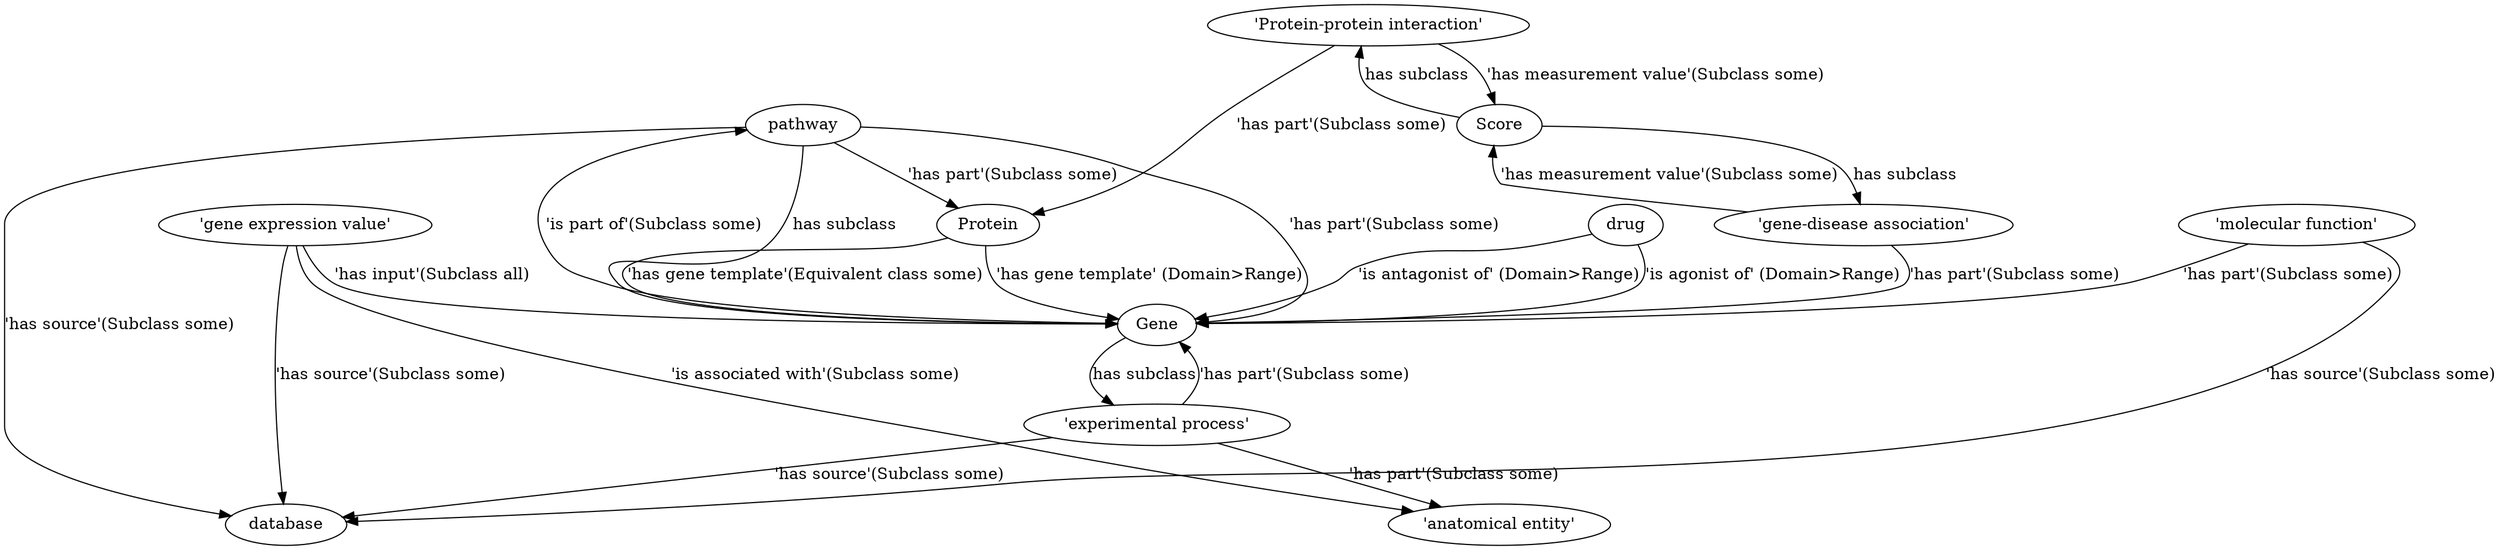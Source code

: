 digraph g {
	"pathway" -> "Gene" [label="has subclass"]
	"'Protein-protein interaction'" -> "Protein" [label="'has part'(Subclass some)"]
	"drug" -> "Gene" [label="'is antagonist of' (Domain>Range)"]
	"'gene-disease association'" -> "Gene" [label="'has part'(Subclass some)"]
	"Gene" -> "pathway" [label="'is part of'(Subclass some)"]
	"pathway" -> "database" [label="'has source'(Subclass some)"]
	"Gene" -> "'experimental process'" [label="has subclass"]
	"'experimental process'" -> "'anatomical entity'" [label="'has part'(Subclass some)"]
	"'experimental process'" -> "database" [label="'has source'(Subclass some)"]
	"'gene expression value'" -> "'anatomical entity'" [label="'is associated with'(Subclass some)"]
	"Protein" -> "Gene" [label="'has gene template' (Domain>Range)"]
	"'gene expression value'" -> "Gene" [label="'has input'(Subclass all)"]
	"'Protein-protein interaction'" -> "Score" [label="'has measurement value'(Subclass some)"]
	"'gene expression value'" -> "database" [label="'has source'(Subclass some)"]
	"Score" -> "'Protein-protein interaction'" [label="has subclass"]
	"'gene-disease association'" -> "Score" [label="'has measurement value'(Subclass some)"]
	"'molecular function'" -> "database" [label="'has source'(Subclass some)"]
	"Protein" -> "Gene" [label="'has gene template'(Equivalent class some)"]
	"drug" -> "Gene" [label="'is agonist of' (Domain>Range)"]
	"pathway" -> "Protein" [label="'has part'(Subclass some)"]
	"Score" -> "'gene-disease association'" [label="has subclass"]
	"'experimental process'" -> "Gene" [label="'has part'(Subclass some)"]
	"'molecular function'" -> "Gene" [label="'has part'(Subclass some)"]
	"pathway" -> "Gene" [label="'has part'(Subclass some)"]
}
